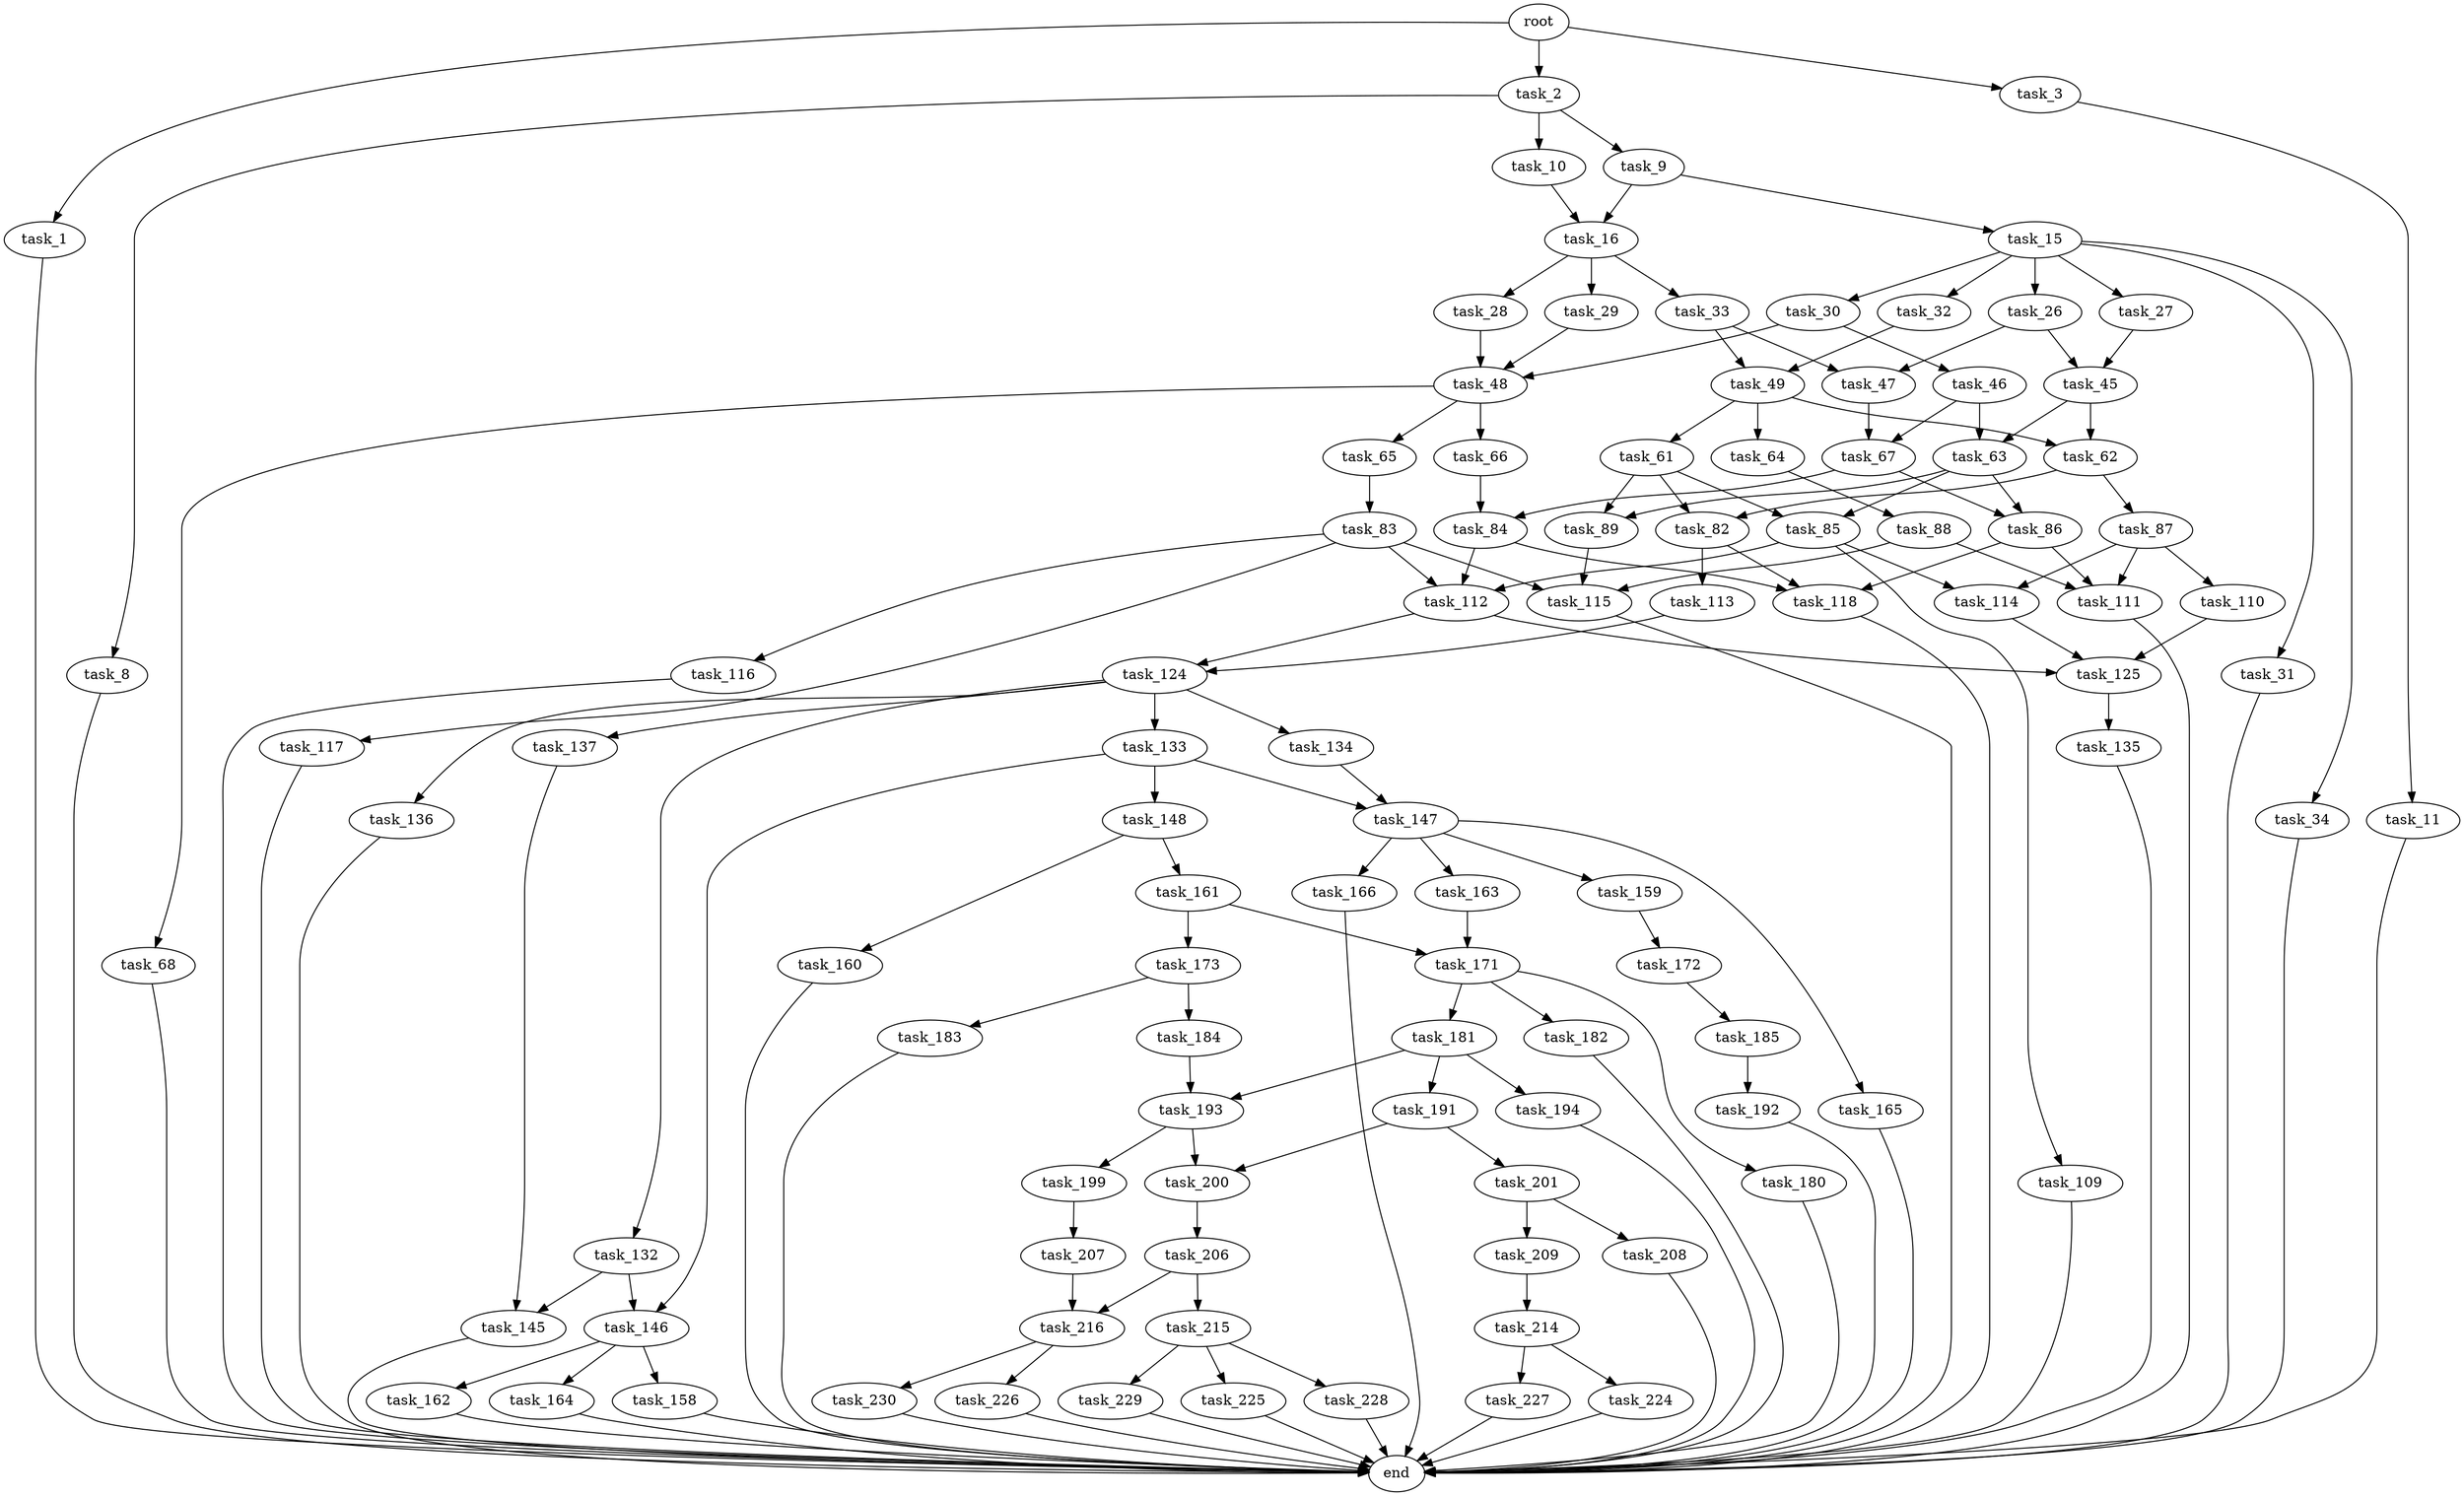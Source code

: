 digraph G {
  root [size="0.000000"];
  task_1 [size="267532457612.000000"];
  task_2 [size="358801832886.000000"];
  task_3 [size="549755813888.000000"];
  end [size="0.000000"];
  task_8 [size="955514838506.000000"];
  task_9 [size="733713294530.000000"];
  task_10 [size="28991029248.000000"];
  task_11 [size="1001112309.000000"];
  task_15 [size="231152609300.000000"];
  task_16 [size="647519033217.000000"];
  task_26 [size="3833640328.000000"];
  task_27 [size="122838529927.000000"];
  task_30 [size="27528246474.000000"];
  task_31 [size="8589934592.000000"];
  task_32 [size="183252303384.000000"];
  task_34 [size="93411140645.000000"];
  task_28 [size="14320277695.000000"];
  task_29 [size="68719476736.000000"];
  task_33 [size="9441902885.000000"];
  task_45 [size="108620661012.000000"];
  task_47 [size="28991029248.000000"];
  task_48 [size="46930790810.000000"];
  task_46 [size="22268124120.000000"];
  task_49 [size="3340504827.000000"];
  task_62 [size="549755813888.000000"];
  task_63 [size="28991029248.000000"];
  task_67 [size="3332282958.000000"];
  task_65 [size="52048734309.000000"];
  task_66 [size="360183320332.000000"];
  task_68 [size="20844036769.000000"];
  task_61 [size="549755813888.000000"];
  task_64 [size="41466135851.000000"];
  task_82 [size="670364432238.000000"];
  task_85 [size="124978027638.000000"];
  task_89 [size="549755813888.000000"];
  task_87 [size="8589934592.000000"];
  task_86 [size="3249925498.000000"];
  task_88 [size="13083667180.000000"];
  task_83 [size="1753536047.000000"];
  task_84 [size="80071397006.000000"];
  task_113 [size="1073741824000.000000"];
  task_118 [size="430311497699.000000"];
  task_112 [size="231928233984.000000"];
  task_115 [size="862446378.000000"];
  task_116 [size="803130764290.000000"];
  task_117 [size="441585932528.000000"];
  task_109 [size="782757789696.000000"];
  task_114 [size="219317923151.000000"];
  task_111 [size="68719476736.000000"];
  task_110 [size="10138549199.000000"];
  task_125 [size="4633554861.000000"];
  task_124 [size="368293445632.000000"];
  task_132 [size="231928233984.000000"];
  task_133 [size="8589934592.000000"];
  task_134 [size="17953672704.000000"];
  task_136 [size="13468132584.000000"];
  task_137 [size="6941740450.000000"];
  task_135 [size="23331422174.000000"];
  task_145 [size="37414943407.000000"];
  task_146 [size="37892008422.000000"];
  task_147 [size="2069174862.000000"];
  task_148 [size="1054558804024.000000"];
  task_158 [size="549142356857.000000"];
  task_162 [size="782757789696.000000"];
  task_164 [size="33427332447.000000"];
  task_159 [size="7823534640.000000"];
  task_163 [size="28991029248.000000"];
  task_165 [size="7669594034.000000"];
  task_166 [size="12437421524.000000"];
  task_160 [size="21971545942.000000"];
  task_161 [size="175886618977.000000"];
  task_172 [size="24613772472.000000"];
  task_171 [size="231928233984.000000"];
  task_173 [size="9691030816.000000"];
  task_180 [size="3007180074.000000"];
  task_181 [size="131377531778.000000"];
  task_182 [size="368293445632.000000"];
  task_185 [size="549755813888.000000"];
  task_183 [size="17362928081.000000"];
  task_184 [size="203114722535.000000"];
  task_191 [size="40148059947.000000"];
  task_193 [size="4764413001.000000"];
  task_194 [size="3538844488.000000"];
  task_192 [size="13758359692.000000"];
  task_200 [size="2086887640.000000"];
  task_201 [size="549755813888.000000"];
  task_199 [size="15091961910.000000"];
  task_207 [size="8589934592.000000"];
  task_206 [size="33241360847.000000"];
  task_208 [size="823068228376.000000"];
  task_209 [size="9495843089.000000"];
  task_215 [size="53550129231.000000"];
  task_216 [size="145310468680.000000"];
  task_214 [size="4857564949.000000"];
  task_224 [size="45774497228.000000"];
  task_227 [size="31556457404.000000"];
  task_225 [size="96653927779.000000"];
  task_228 [size="782757789696.000000"];
  task_229 [size="368293445632.000000"];
  task_226 [size="283285866684.000000"];
  task_230 [size="1119476991.000000"];

  root -> task_1 [size="1.000000"];
  root -> task_2 [size="1.000000"];
  root -> task_3 [size="1.000000"];
  task_1 -> end [size="1.000000"];
  task_2 -> task_8 [size="301989888.000000"];
  task_2 -> task_9 [size="301989888.000000"];
  task_2 -> task_10 [size="301989888.000000"];
  task_3 -> task_11 [size="536870912.000000"];
  task_8 -> end [size="1.000000"];
  task_9 -> task_15 [size="679477248.000000"];
  task_9 -> task_16 [size="679477248.000000"];
  task_10 -> task_16 [size="75497472.000000"];
  task_11 -> end [size="1.000000"];
  task_15 -> task_26 [size="411041792.000000"];
  task_15 -> task_27 [size="411041792.000000"];
  task_15 -> task_30 [size="411041792.000000"];
  task_15 -> task_31 [size="411041792.000000"];
  task_15 -> task_32 [size="411041792.000000"];
  task_15 -> task_34 [size="411041792.000000"];
  task_16 -> task_28 [size="838860800.000000"];
  task_16 -> task_29 [size="838860800.000000"];
  task_16 -> task_33 [size="838860800.000000"];
  task_26 -> task_45 [size="301989888.000000"];
  task_26 -> task_47 [size="301989888.000000"];
  task_27 -> task_45 [size="301989888.000000"];
  task_30 -> task_46 [size="75497472.000000"];
  task_30 -> task_48 [size="75497472.000000"];
  task_31 -> end [size="1.000000"];
  task_32 -> task_49 [size="134217728.000000"];
  task_34 -> end [size="1.000000"];
  task_28 -> task_48 [size="301989888.000000"];
  task_29 -> task_48 [size="134217728.000000"];
  task_33 -> task_47 [size="679477248.000000"];
  task_33 -> task_49 [size="679477248.000000"];
  task_45 -> task_62 [size="134217728.000000"];
  task_45 -> task_63 [size="134217728.000000"];
  task_47 -> task_67 [size="75497472.000000"];
  task_48 -> task_65 [size="75497472.000000"];
  task_48 -> task_66 [size="75497472.000000"];
  task_48 -> task_68 [size="75497472.000000"];
  task_46 -> task_63 [size="411041792.000000"];
  task_46 -> task_67 [size="411041792.000000"];
  task_49 -> task_61 [size="209715200.000000"];
  task_49 -> task_62 [size="209715200.000000"];
  task_49 -> task_64 [size="209715200.000000"];
  task_62 -> task_82 [size="536870912.000000"];
  task_62 -> task_87 [size="536870912.000000"];
  task_63 -> task_85 [size="75497472.000000"];
  task_63 -> task_86 [size="75497472.000000"];
  task_63 -> task_89 [size="75497472.000000"];
  task_67 -> task_84 [size="411041792.000000"];
  task_67 -> task_86 [size="411041792.000000"];
  task_65 -> task_83 [size="838860800.000000"];
  task_66 -> task_84 [size="301989888.000000"];
  task_68 -> end [size="1.000000"];
  task_61 -> task_82 [size="536870912.000000"];
  task_61 -> task_85 [size="536870912.000000"];
  task_61 -> task_89 [size="536870912.000000"];
  task_64 -> task_88 [size="679477248.000000"];
  task_82 -> task_113 [size="411041792.000000"];
  task_82 -> task_118 [size="411041792.000000"];
  task_85 -> task_109 [size="411041792.000000"];
  task_85 -> task_112 [size="411041792.000000"];
  task_85 -> task_114 [size="411041792.000000"];
  task_89 -> task_115 [size="536870912.000000"];
  task_87 -> task_110 [size="33554432.000000"];
  task_87 -> task_111 [size="33554432.000000"];
  task_87 -> task_114 [size="33554432.000000"];
  task_86 -> task_111 [size="134217728.000000"];
  task_86 -> task_118 [size="134217728.000000"];
  task_88 -> task_111 [size="679477248.000000"];
  task_88 -> task_115 [size="679477248.000000"];
  task_83 -> task_112 [size="33554432.000000"];
  task_83 -> task_115 [size="33554432.000000"];
  task_83 -> task_116 [size="33554432.000000"];
  task_83 -> task_117 [size="33554432.000000"];
  task_84 -> task_112 [size="209715200.000000"];
  task_84 -> task_118 [size="209715200.000000"];
  task_113 -> task_124 [size="838860800.000000"];
  task_118 -> end [size="1.000000"];
  task_112 -> task_124 [size="301989888.000000"];
  task_112 -> task_125 [size="301989888.000000"];
  task_115 -> end [size="1.000000"];
  task_116 -> end [size="1.000000"];
  task_117 -> end [size="1.000000"];
  task_109 -> end [size="1.000000"];
  task_114 -> task_125 [size="209715200.000000"];
  task_111 -> end [size="1.000000"];
  task_110 -> task_125 [size="209715200.000000"];
  task_125 -> task_135 [size="75497472.000000"];
  task_124 -> task_132 [size="411041792.000000"];
  task_124 -> task_133 [size="411041792.000000"];
  task_124 -> task_134 [size="411041792.000000"];
  task_124 -> task_136 [size="411041792.000000"];
  task_124 -> task_137 [size="411041792.000000"];
  task_132 -> task_145 [size="301989888.000000"];
  task_132 -> task_146 [size="301989888.000000"];
  task_133 -> task_146 [size="33554432.000000"];
  task_133 -> task_147 [size="33554432.000000"];
  task_133 -> task_148 [size="33554432.000000"];
  task_134 -> task_147 [size="33554432.000000"];
  task_136 -> end [size="1.000000"];
  task_137 -> task_145 [size="134217728.000000"];
  task_135 -> end [size="1.000000"];
  task_145 -> end [size="1.000000"];
  task_146 -> task_158 [size="838860800.000000"];
  task_146 -> task_162 [size="838860800.000000"];
  task_146 -> task_164 [size="838860800.000000"];
  task_147 -> task_159 [size="209715200.000000"];
  task_147 -> task_163 [size="209715200.000000"];
  task_147 -> task_165 [size="209715200.000000"];
  task_147 -> task_166 [size="209715200.000000"];
  task_148 -> task_160 [size="679477248.000000"];
  task_148 -> task_161 [size="679477248.000000"];
  task_158 -> end [size="1.000000"];
  task_162 -> end [size="1.000000"];
  task_164 -> end [size="1.000000"];
  task_159 -> task_172 [size="134217728.000000"];
  task_163 -> task_171 [size="75497472.000000"];
  task_165 -> end [size="1.000000"];
  task_166 -> end [size="1.000000"];
  task_160 -> end [size="1.000000"];
  task_161 -> task_171 [size="679477248.000000"];
  task_161 -> task_173 [size="679477248.000000"];
  task_172 -> task_185 [size="838860800.000000"];
  task_171 -> task_180 [size="301989888.000000"];
  task_171 -> task_181 [size="301989888.000000"];
  task_171 -> task_182 [size="301989888.000000"];
  task_173 -> task_183 [size="209715200.000000"];
  task_173 -> task_184 [size="209715200.000000"];
  task_180 -> end [size="1.000000"];
  task_181 -> task_191 [size="411041792.000000"];
  task_181 -> task_193 [size="411041792.000000"];
  task_181 -> task_194 [size="411041792.000000"];
  task_182 -> end [size="1.000000"];
  task_185 -> task_192 [size="536870912.000000"];
  task_183 -> end [size="1.000000"];
  task_184 -> task_193 [size="209715200.000000"];
  task_191 -> task_200 [size="838860800.000000"];
  task_191 -> task_201 [size="838860800.000000"];
  task_193 -> task_199 [size="75497472.000000"];
  task_193 -> task_200 [size="75497472.000000"];
  task_194 -> end [size="1.000000"];
  task_192 -> end [size="1.000000"];
  task_200 -> task_206 [size="33554432.000000"];
  task_201 -> task_208 [size="536870912.000000"];
  task_201 -> task_209 [size="536870912.000000"];
  task_199 -> task_207 [size="33554432.000000"];
  task_207 -> task_216 [size="33554432.000000"];
  task_206 -> task_215 [size="838860800.000000"];
  task_206 -> task_216 [size="838860800.000000"];
  task_208 -> end [size="1.000000"];
  task_209 -> task_214 [size="209715200.000000"];
  task_215 -> task_225 [size="75497472.000000"];
  task_215 -> task_228 [size="75497472.000000"];
  task_215 -> task_229 [size="75497472.000000"];
  task_216 -> task_226 [size="536870912.000000"];
  task_216 -> task_230 [size="536870912.000000"];
  task_214 -> task_224 [size="301989888.000000"];
  task_214 -> task_227 [size="301989888.000000"];
  task_224 -> end [size="1.000000"];
  task_227 -> end [size="1.000000"];
  task_225 -> end [size="1.000000"];
  task_228 -> end [size="1.000000"];
  task_229 -> end [size="1.000000"];
  task_226 -> end [size="1.000000"];
  task_230 -> end [size="1.000000"];
}
